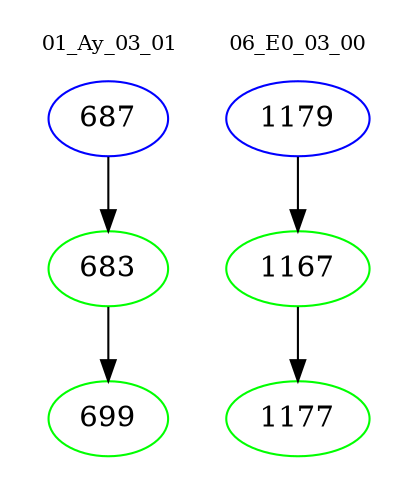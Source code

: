 digraph{
subgraph cluster_0 {
color = white
label = "01_Ay_03_01";
fontsize=10;
T0_687 [label="687", color="blue"]
T0_687 -> T0_683 [color="black"]
T0_683 [label="683", color="green"]
T0_683 -> T0_699 [color="black"]
T0_699 [label="699", color="green"]
}
subgraph cluster_1 {
color = white
label = "06_E0_03_00";
fontsize=10;
T1_1179 [label="1179", color="blue"]
T1_1179 -> T1_1167 [color="black"]
T1_1167 [label="1167", color="green"]
T1_1167 -> T1_1177 [color="black"]
T1_1177 [label="1177", color="green"]
}
}
